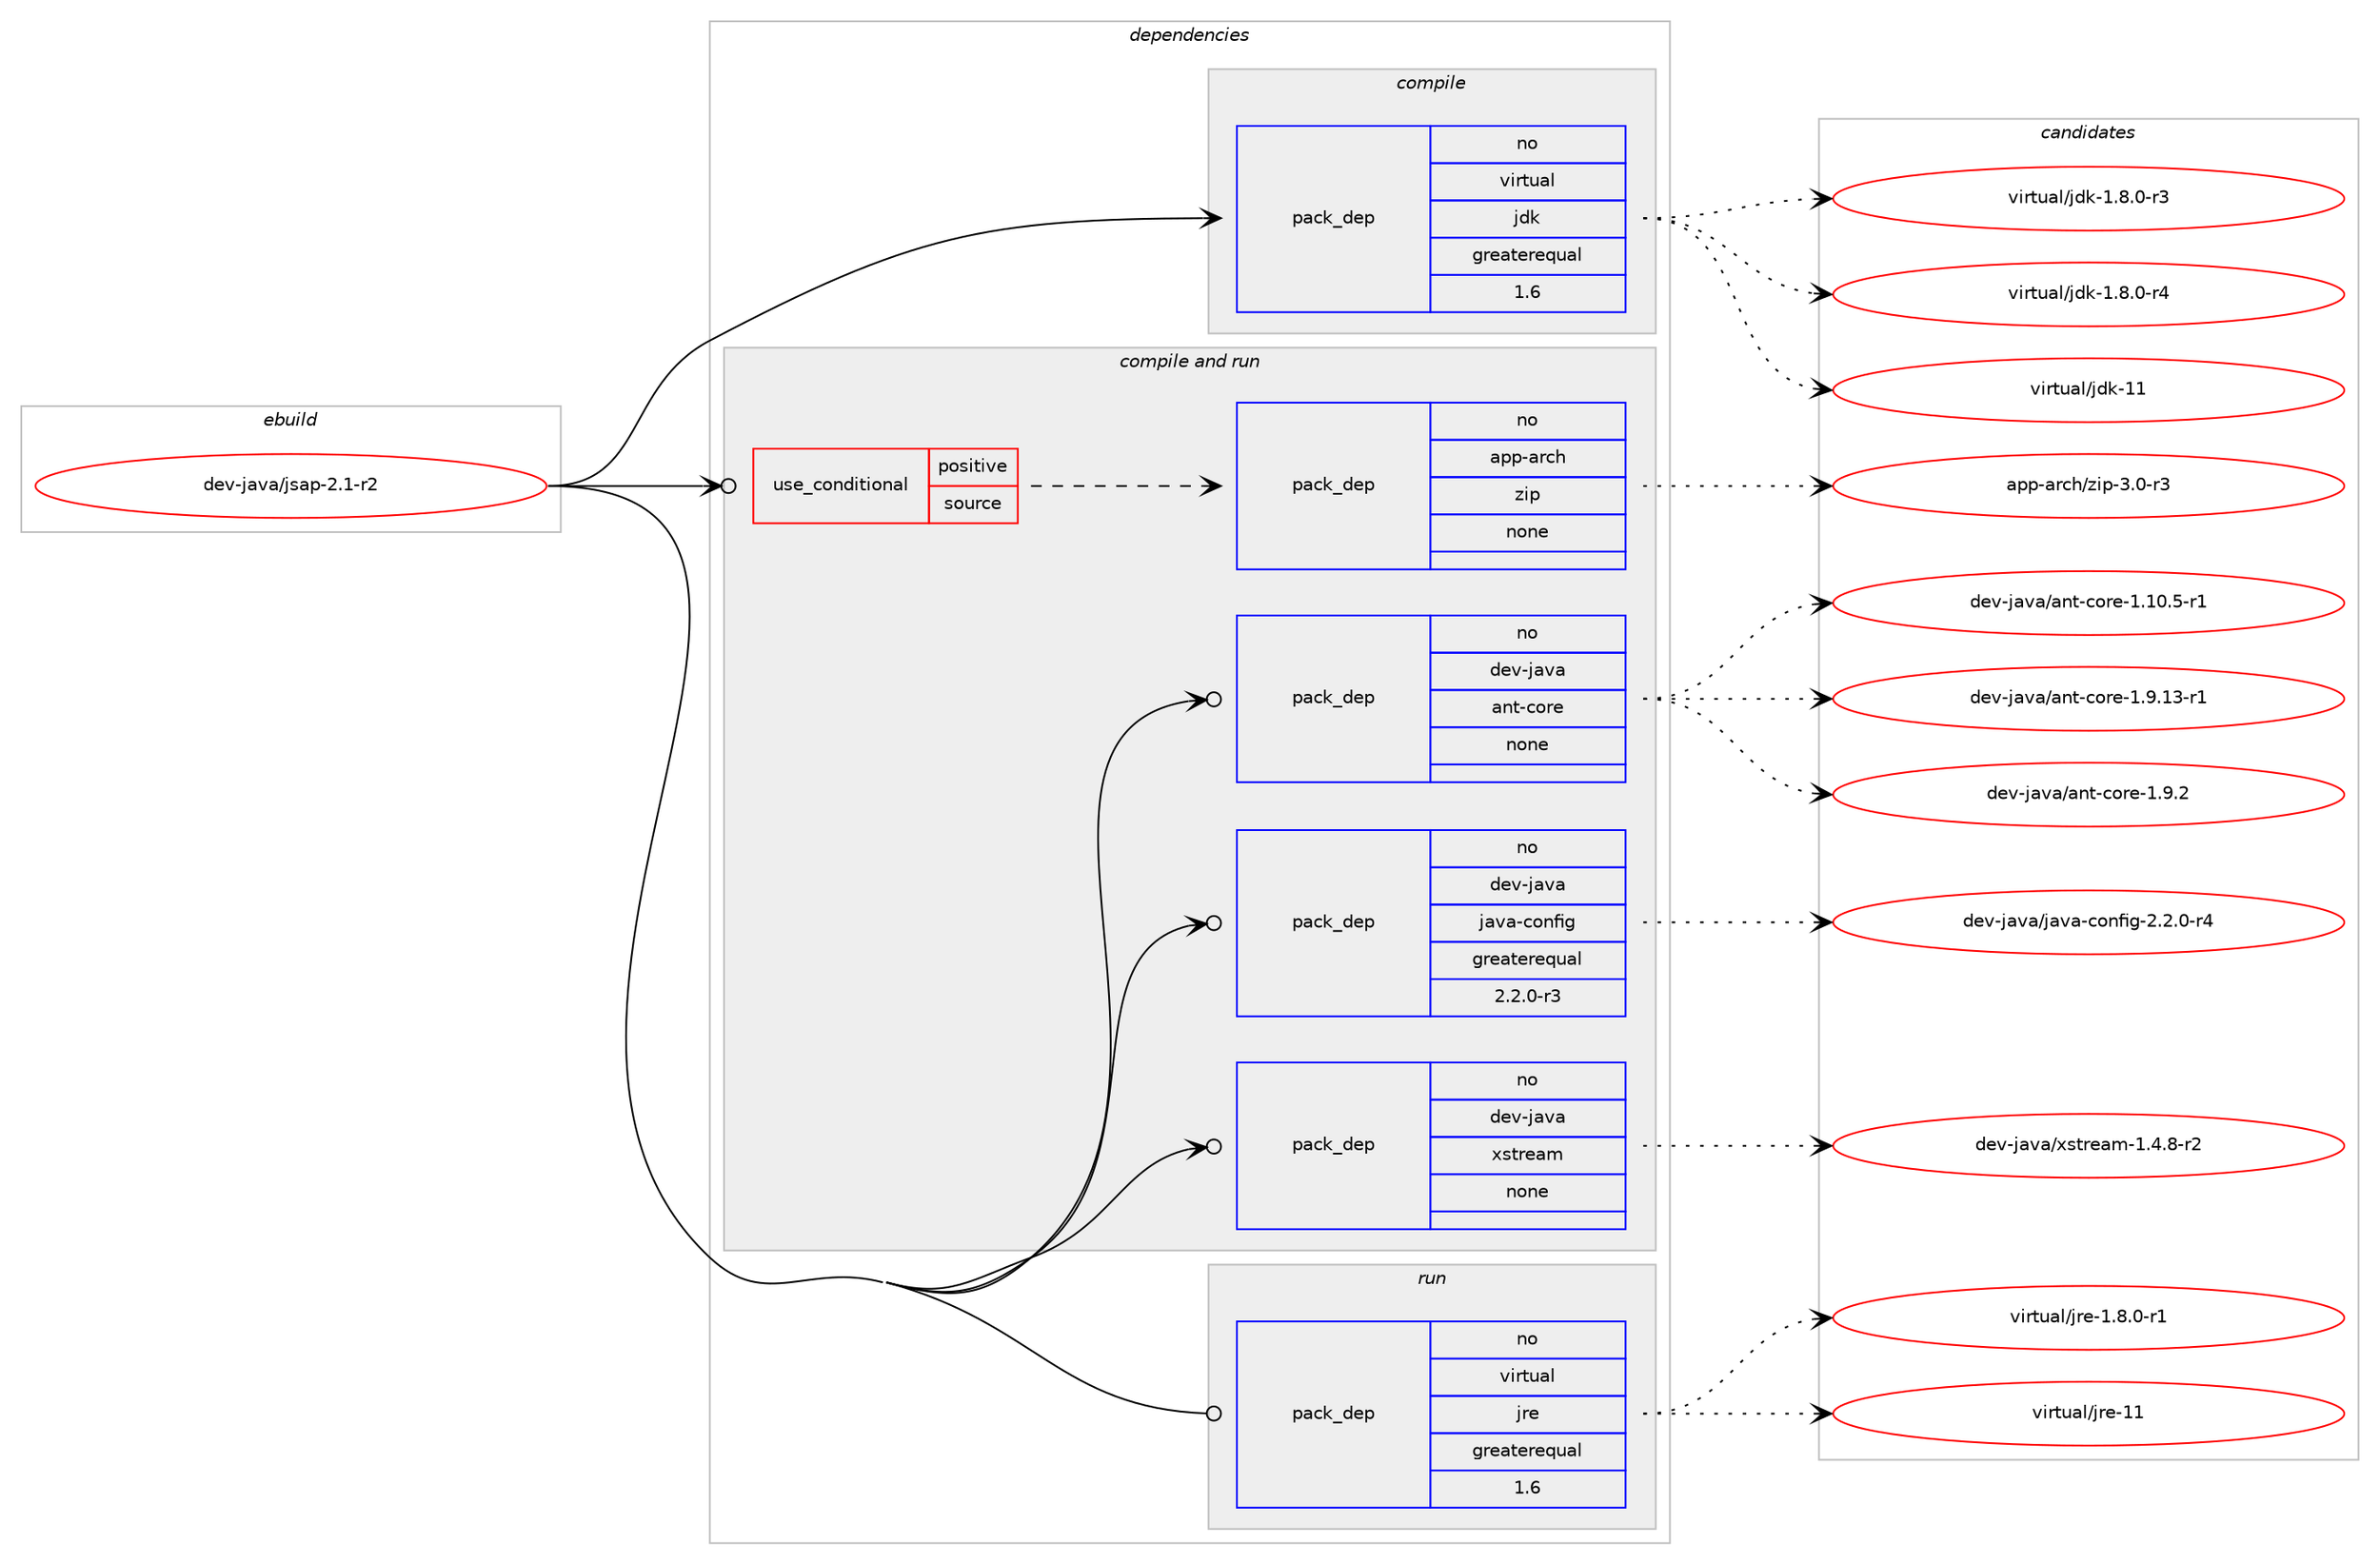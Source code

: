digraph prolog {

# *************
# Graph options
# *************

newrank=true;
concentrate=true;
compound=true;
graph [rankdir=LR,fontname=Helvetica,fontsize=10,ranksep=1.5];#, ranksep=2.5, nodesep=0.2];
edge  [arrowhead=vee];
node  [fontname=Helvetica,fontsize=10];

# **********
# The ebuild
# **********

subgraph cluster_leftcol {
color=gray;
rank=same;
label=<<i>ebuild</i>>;
id [label="dev-java/jsap-2.1-r2", color=red, width=4, href="../dev-java/jsap-2.1-r2.svg"];
}

# ****************
# The dependencies
# ****************

subgraph cluster_midcol {
color=gray;
label=<<i>dependencies</i>>;
subgraph cluster_compile {
fillcolor="#eeeeee";
style=filled;
label=<<i>compile</i>>;
subgraph pack969212 {
dependency1354647 [label=<<TABLE BORDER="0" CELLBORDER="1" CELLSPACING="0" CELLPADDING="4" WIDTH="220"><TR><TD ROWSPAN="6" CELLPADDING="30">pack_dep</TD></TR><TR><TD WIDTH="110">no</TD></TR><TR><TD>virtual</TD></TR><TR><TD>jdk</TD></TR><TR><TD>greaterequal</TD></TR><TR><TD>1.6</TD></TR></TABLE>>, shape=none, color=blue];
}
id:e -> dependency1354647:w [weight=20,style="solid",arrowhead="vee"];
}
subgraph cluster_compileandrun {
fillcolor="#eeeeee";
style=filled;
label=<<i>compile and run</i>>;
subgraph cond362996 {
dependency1354648 [label=<<TABLE BORDER="0" CELLBORDER="1" CELLSPACING="0" CELLPADDING="4"><TR><TD ROWSPAN="3" CELLPADDING="10">use_conditional</TD></TR><TR><TD>positive</TD></TR><TR><TD>source</TD></TR></TABLE>>, shape=none, color=red];
subgraph pack969213 {
dependency1354649 [label=<<TABLE BORDER="0" CELLBORDER="1" CELLSPACING="0" CELLPADDING="4" WIDTH="220"><TR><TD ROWSPAN="6" CELLPADDING="30">pack_dep</TD></TR><TR><TD WIDTH="110">no</TD></TR><TR><TD>app-arch</TD></TR><TR><TD>zip</TD></TR><TR><TD>none</TD></TR><TR><TD></TD></TR></TABLE>>, shape=none, color=blue];
}
dependency1354648:e -> dependency1354649:w [weight=20,style="dashed",arrowhead="vee"];
}
id:e -> dependency1354648:w [weight=20,style="solid",arrowhead="odotvee"];
subgraph pack969214 {
dependency1354650 [label=<<TABLE BORDER="0" CELLBORDER="1" CELLSPACING="0" CELLPADDING="4" WIDTH="220"><TR><TD ROWSPAN="6" CELLPADDING="30">pack_dep</TD></TR><TR><TD WIDTH="110">no</TD></TR><TR><TD>dev-java</TD></TR><TR><TD>ant-core</TD></TR><TR><TD>none</TD></TR><TR><TD></TD></TR></TABLE>>, shape=none, color=blue];
}
id:e -> dependency1354650:w [weight=20,style="solid",arrowhead="odotvee"];
subgraph pack969215 {
dependency1354651 [label=<<TABLE BORDER="0" CELLBORDER="1" CELLSPACING="0" CELLPADDING="4" WIDTH="220"><TR><TD ROWSPAN="6" CELLPADDING="30">pack_dep</TD></TR><TR><TD WIDTH="110">no</TD></TR><TR><TD>dev-java</TD></TR><TR><TD>java-config</TD></TR><TR><TD>greaterequal</TD></TR><TR><TD>2.2.0-r3</TD></TR></TABLE>>, shape=none, color=blue];
}
id:e -> dependency1354651:w [weight=20,style="solid",arrowhead="odotvee"];
subgraph pack969216 {
dependency1354652 [label=<<TABLE BORDER="0" CELLBORDER="1" CELLSPACING="0" CELLPADDING="4" WIDTH="220"><TR><TD ROWSPAN="6" CELLPADDING="30">pack_dep</TD></TR><TR><TD WIDTH="110">no</TD></TR><TR><TD>dev-java</TD></TR><TR><TD>xstream</TD></TR><TR><TD>none</TD></TR><TR><TD></TD></TR></TABLE>>, shape=none, color=blue];
}
id:e -> dependency1354652:w [weight=20,style="solid",arrowhead="odotvee"];
}
subgraph cluster_run {
fillcolor="#eeeeee";
style=filled;
label=<<i>run</i>>;
subgraph pack969217 {
dependency1354653 [label=<<TABLE BORDER="0" CELLBORDER="1" CELLSPACING="0" CELLPADDING="4" WIDTH="220"><TR><TD ROWSPAN="6" CELLPADDING="30">pack_dep</TD></TR><TR><TD WIDTH="110">no</TD></TR><TR><TD>virtual</TD></TR><TR><TD>jre</TD></TR><TR><TD>greaterequal</TD></TR><TR><TD>1.6</TD></TR></TABLE>>, shape=none, color=blue];
}
id:e -> dependency1354653:w [weight=20,style="solid",arrowhead="odot"];
}
}

# **************
# The candidates
# **************

subgraph cluster_choices {
rank=same;
color=gray;
label=<<i>candidates</i>>;

subgraph choice969212 {
color=black;
nodesep=1;
choice11810511411611797108471061001074549465646484511451 [label="virtual/jdk-1.8.0-r3", color=red, width=4,href="../virtual/jdk-1.8.0-r3.svg"];
choice11810511411611797108471061001074549465646484511452 [label="virtual/jdk-1.8.0-r4", color=red, width=4,href="../virtual/jdk-1.8.0-r4.svg"];
choice1181051141161179710847106100107454949 [label="virtual/jdk-11", color=red, width=4,href="../virtual/jdk-11.svg"];
dependency1354647:e -> choice11810511411611797108471061001074549465646484511451:w [style=dotted,weight="100"];
dependency1354647:e -> choice11810511411611797108471061001074549465646484511452:w [style=dotted,weight="100"];
dependency1354647:e -> choice1181051141161179710847106100107454949:w [style=dotted,weight="100"];
}
subgraph choice969213 {
color=black;
nodesep=1;
choice9711211245971149910447122105112455146484511451 [label="app-arch/zip-3.0-r3", color=red, width=4,href="../app-arch/zip-3.0-r3.svg"];
dependency1354649:e -> choice9711211245971149910447122105112455146484511451:w [style=dotted,weight="100"];
}
subgraph choice969214 {
color=black;
nodesep=1;
choice10010111845106971189747971101164599111114101454946494846534511449 [label="dev-java/ant-core-1.10.5-r1", color=red, width=4,href="../dev-java/ant-core-1.10.5-r1.svg"];
choice10010111845106971189747971101164599111114101454946574649514511449 [label="dev-java/ant-core-1.9.13-r1", color=red, width=4,href="../dev-java/ant-core-1.9.13-r1.svg"];
choice10010111845106971189747971101164599111114101454946574650 [label="dev-java/ant-core-1.9.2", color=red, width=4,href="../dev-java/ant-core-1.9.2.svg"];
dependency1354650:e -> choice10010111845106971189747971101164599111114101454946494846534511449:w [style=dotted,weight="100"];
dependency1354650:e -> choice10010111845106971189747971101164599111114101454946574649514511449:w [style=dotted,weight="100"];
dependency1354650:e -> choice10010111845106971189747971101164599111114101454946574650:w [style=dotted,weight="100"];
}
subgraph choice969215 {
color=black;
nodesep=1;
choice10010111845106971189747106971189745991111101021051034550465046484511452 [label="dev-java/java-config-2.2.0-r4", color=red, width=4,href="../dev-java/java-config-2.2.0-r4.svg"];
dependency1354651:e -> choice10010111845106971189747106971189745991111101021051034550465046484511452:w [style=dotted,weight="100"];
}
subgraph choice969216 {
color=black;
nodesep=1;
choice10010111845106971189747120115116114101971094549465246564511450 [label="dev-java/xstream-1.4.8-r2", color=red, width=4,href="../dev-java/xstream-1.4.8-r2.svg"];
dependency1354652:e -> choice10010111845106971189747120115116114101971094549465246564511450:w [style=dotted,weight="100"];
}
subgraph choice969217 {
color=black;
nodesep=1;
choice11810511411611797108471061141014549465646484511449 [label="virtual/jre-1.8.0-r1", color=red, width=4,href="../virtual/jre-1.8.0-r1.svg"];
choice1181051141161179710847106114101454949 [label="virtual/jre-11", color=red, width=4,href="../virtual/jre-11.svg"];
dependency1354653:e -> choice11810511411611797108471061141014549465646484511449:w [style=dotted,weight="100"];
dependency1354653:e -> choice1181051141161179710847106114101454949:w [style=dotted,weight="100"];
}
}

}
